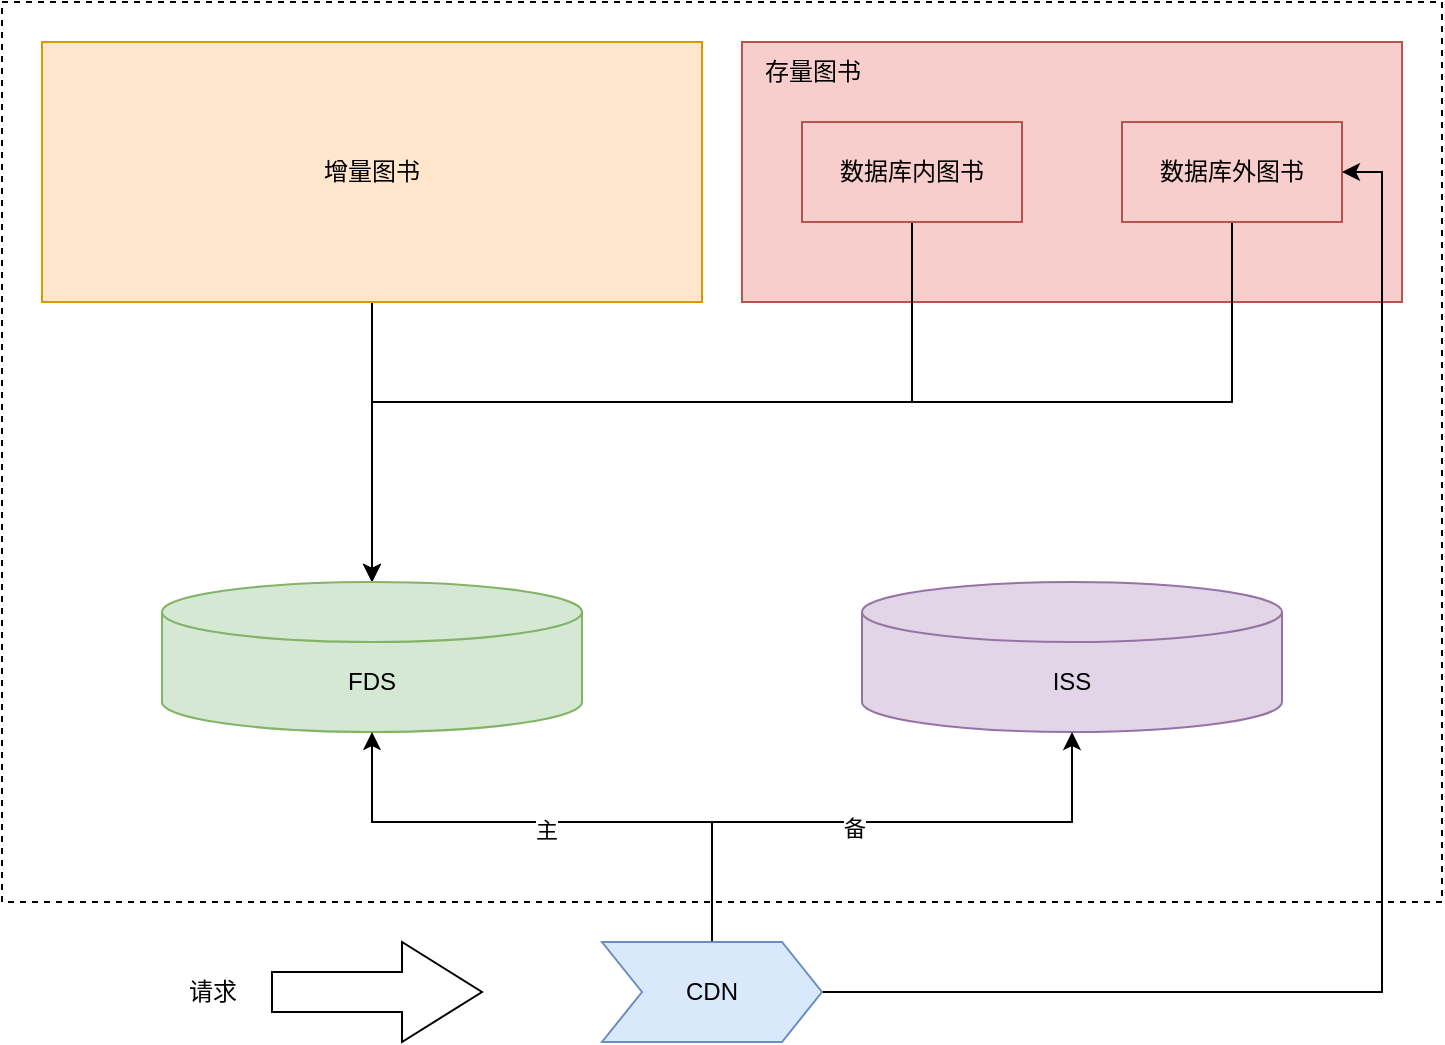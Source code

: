 <mxfile version="21.6.6" type="github">
  <diagram name="第 1 页" id="DtzNesiwgJaFEFOAFxdz">
    <mxGraphModel dx="1050" dy="630" grid="1" gridSize="10" guides="1" tooltips="1" connect="1" arrows="1" fold="1" page="1" pageScale="1" pageWidth="827" pageHeight="1169" math="0" shadow="0">
      <root>
        <mxCell id="0" />
        <mxCell id="1" parent="0" />
        <mxCell id="7vg8mlHAsjItlGOS6QCF-69" value="" style="rounded=0;whiteSpace=wrap;html=1;dashed=1;" vertex="1" parent="1">
          <mxGeometry x="50" y="160" width="720" height="450" as="geometry" />
        </mxCell>
        <mxCell id="7vg8mlHAsjItlGOS6QCF-57" style="edgeStyle=orthogonalEdgeStyle;rounded=0;orthogonalLoop=1;jettySize=auto;html=1;exitX=0.5;exitY=1;exitDx=0;exitDy=0;entryX=0.5;entryY=0;entryDx=0;entryDy=0;entryPerimeter=0;" edge="1" parent="1" target="7vg8mlHAsjItlGOS6QCF-27">
          <mxGeometry relative="1" as="geometry">
            <mxPoint x="230" y="310" as="sourcePoint" />
            <Array as="points">
              <mxPoint x="235" y="310" />
            </Array>
          </mxGeometry>
        </mxCell>
        <mxCell id="7vg8mlHAsjItlGOS6QCF-2" value="" style="rounded=0;whiteSpace=wrap;html=1;fillColor=#f8cecc;strokeColor=#b85450;" vertex="1" parent="1">
          <mxGeometry x="420" y="180" width="330" height="130" as="geometry" />
        </mxCell>
        <mxCell id="7vg8mlHAsjItlGOS6QCF-58" style="edgeStyle=orthogonalEdgeStyle;rounded=0;orthogonalLoop=1;jettySize=auto;html=1;exitX=0.5;exitY=1;exitDx=0;exitDy=0;entryX=0.5;entryY=0;entryDx=0;entryDy=0;entryPerimeter=0;" edge="1" parent="1" source="7vg8mlHAsjItlGOS6QCF-7" target="7vg8mlHAsjItlGOS6QCF-27">
          <mxGeometry relative="1" as="geometry" />
        </mxCell>
        <mxCell id="7vg8mlHAsjItlGOS6QCF-7" value="数据库内图书" style="rounded=0;whiteSpace=wrap;html=1;fillColor=#f8cecc;strokeColor=#b85450;" vertex="1" parent="1">
          <mxGeometry x="450" y="220" width="110" height="50" as="geometry" />
        </mxCell>
        <mxCell id="7vg8mlHAsjItlGOS6QCF-59" style="edgeStyle=orthogonalEdgeStyle;rounded=0;orthogonalLoop=1;jettySize=auto;html=1;exitX=0.5;exitY=1;exitDx=0;exitDy=0;entryX=0.5;entryY=0;entryDx=0;entryDy=0;entryPerimeter=0;" edge="1" parent="1" source="7vg8mlHAsjItlGOS6QCF-8" target="7vg8mlHAsjItlGOS6QCF-27">
          <mxGeometry relative="1" as="geometry" />
        </mxCell>
        <mxCell id="7vg8mlHAsjItlGOS6QCF-8" value="数据库外图书" style="rounded=0;whiteSpace=wrap;html=1;fillColor=#f8cecc;strokeColor=#b85450;" vertex="1" parent="1">
          <mxGeometry x="610" y="220" width="110" height="50" as="geometry" />
        </mxCell>
        <mxCell id="7vg8mlHAsjItlGOS6QCF-27" value="FDS" style="shape=cylinder3;whiteSpace=wrap;html=1;boundedLbl=1;backgroundOutline=1;size=15;fillColor=#d5e8d4;strokeColor=#82b366;" vertex="1" parent="1">
          <mxGeometry x="130" y="450" width="210" height="75" as="geometry" />
        </mxCell>
        <mxCell id="7vg8mlHAsjItlGOS6QCF-28" value="ISS" style="shape=cylinder3;whiteSpace=wrap;html=1;boundedLbl=1;backgroundOutline=1;size=15;fillColor=#e1d5e7;strokeColor=#9673a6;" vertex="1" parent="1">
          <mxGeometry x="480" y="450" width="210" height="75" as="geometry" />
        </mxCell>
        <mxCell id="7vg8mlHAsjItlGOS6QCF-62" style="edgeStyle=orthogonalEdgeStyle;rounded=0;orthogonalLoop=1;jettySize=auto;html=1;exitX=0.5;exitY=0;exitDx=0;exitDy=0;entryX=0.5;entryY=1;entryDx=0;entryDy=0;entryPerimeter=0;" edge="1" parent="1" source="7vg8mlHAsjItlGOS6QCF-39" target="7vg8mlHAsjItlGOS6QCF-27">
          <mxGeometry relative="1" as="geometry">
            <Array as="points">
              <mxPoint x="405" y="570" />
              <mxPoint x="235" y="570" />
            </Array>
          </mxGeometry>
        </mxCell>
        <mxCell id="7vg8mlHAsjItlGOS6QCF-67" value="主" style="edgeLabel;html=1;align=center;verticalAlign=middle;resizable=0;points=[];" vertex="1" connectable="0" parent="7vg8mlHAsjItlGOS6QCF-62">
          <mxGeometry x="0.045" y="4" relative="1" as="geometry">
            <mxPoint as="offset" />
          </mxGeometry>
        </mxCell>
        <mxCell id="7vg8mlHAsjItlGOS6QCF-64" style="edgeStyle=orthogonalEdgeStyle;rounded=0;orthogonalLoop=1;jettySize=auto;html=1;exitX=1;exitY=0.5;exitDx=0;exitDy=0;entryX=1;entryY=0.5;entryDx=0;entryDy=0;" edge="1" parent="1" source="7vg8mlHAsjItlGOS6QCF-39" target="7vg8mlHAsjItlGOS6QCF-8">
          <mxGeometry relative="1" as="geometry" />
        </mxCell>
        <mxCell id="7vg8mlHAsjItlGOS6QCF-66" style="edgeStyle=orthogonalEdgeStyle;rounded=0;orthogonalLoop=1;jettySize=auto;html=1;exitX=0.5;exitY=0;exitDx=0;exitDy=0;entryX=0.5;entryY=1;entryDx=0;entryDy=0;entryPerimeter=0;" edge="1" parent="1" source="7vg8mlHAsjItlGOS6QCF-39" target="7vg8mlHAsjItlGOS6QCF-28">
          <mxGeometry relative="1" as="geometry">
            <Array as="points">
              <mxPoint x="405" y="570" />
              <mxPoint x="585" y="570" />
            </Array>
          </mxGeometry>
        </mxCell>
        <mxCell id="7vg8mlHAsjItlGOS6QCF-68" value="备" style="edgeLabel;html=1;align=center;verticalAlign=middle;resizable=0;points=[];" vertex="1" connectable="0" parent="7vg8mlHAsjItlGOS6QCF-66">
          <mxGeometry x="-0.085" y="-3" relative="1" as="geometry">
            <mxPoint as="offset" />
          </mxGeometry>
        </mxCell>
        <mxCell id="7vg8mlHAsjItlGOS6QCF-39" value="CDN" style="shape=step;perimeter=stepPerimeter;whiteSpace=wrap;html=1;fixedSize=1;fillColor=#dae8fc;strokeColor=#6c8ebf;" vertex="1" parent="1">
          <mxGeometry x="350" y="630" width="110" height="50" as="geometry" />
        </mxCell>
        <mxCell id="7vg8mlHAsjItlGOS6QCF-52" value="" style="html=1;shadow=0;dashed=0;align=center;verticalAlign=middle;shape=mxgraph.arrows2.arrow;dy=0.6;dx=40;notch=0;" vertex="1" parent="1">
          <mxGeometry x="185" y="630" width="105" height="50" as="geometry" />
        </mxCell>
        <mxCell id="7vg8mlHAsjItlGOS6QCF-56" value="存量图书" style="text;html=1;align=center;verticalAlign=middle;resizable=0;points=[];autosize=1;strokeColor=none;fillColor=none;" vertex="1" parent="1">
          <mxGeometry x="420" y="180" width="70" height="30" as="geometry" />
        </mxCell>
        <mxCell id="7vg8mlHAsjItlGOS6QCF-70" value="增量图书" style="rounded=0;whiteSpace=wrap;html=1;fillColor=#ffe6cc;strokeColor=#d79b00;" vertex="1" parent="1">
          <mxGeometry x="70" y="180" width="330" height="130" as="geometry" />
        </mxCell>
        <mxCell id="7vg8mlHAsjItlGOS6QCF-71" value="请求" style="text;html=1;align=center;verticalAlign=middle;resizable=0;points=[];autosize=1;strokeColor=none;fillColor=none;" vertex="1" parent="1">
          <mxGeometry x="130" y="640" width="50" height="30" as="geometry" />
        </mxCell>
      </root>
    </mxGraphModel>
  </diagram>
</mxfile>
